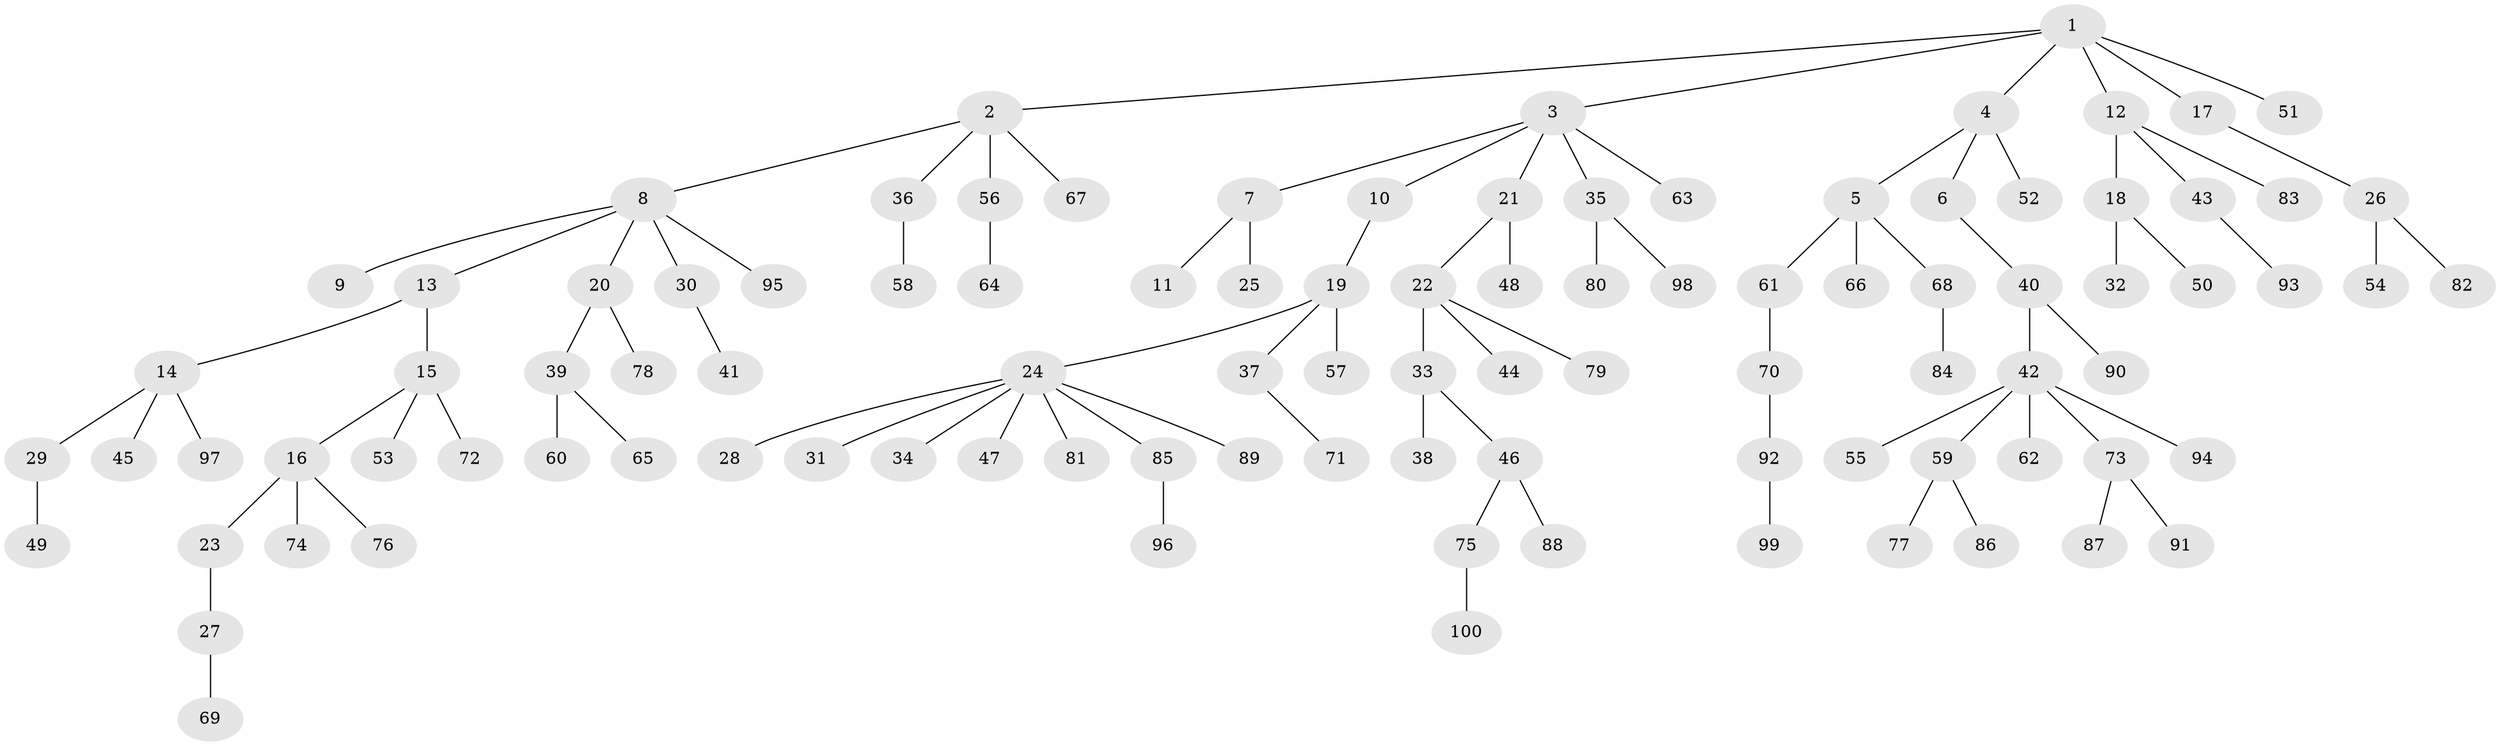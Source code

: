 // coarse degree distribution, {2: 0.25806451612903225, 4: 0.12903225806451613, 3: 0.06451612903225806, 1: 0.5161290322580645, 6: 0.03225806451612903}
// Generated by graph-tools (version 1.1) at 2025/37/03/04/25 23:37:21]
// undirected, 100 vertices, 99 edges
graph export_dot {
  node [color=gray90,style=filled];
  1;
  2;
  3;
  4;
  5;
  6;
  7;
  8;
  9;
  10;
  11;
  12;
  13;
  14;
  15;
  16;
  17;
  18;
  19;
  20;
  21;
  22;
  23;
  24;
  25;
  26;
  27;
  28;
  29;
  30;
  31;
  32;
  33;
  34;
  35;
  36;
  37;
  38;
  39;
  40;
  41;
  42;
  43;
  44;
  45;
  46;
  47;
  48;
  49;
  50;
  51;
  52;
  53;
  54;
  55;
  56;
  57;
  58;
  59;
  60;
  61;
  62;
  63;
  64;
  65;
  66;
  67;
  68;
  69;
  70;
  71;
  72;
  73;
  74;
  75;
  76;
  77;
  78;
  79;
  80;
  81;
  82;
  83;
  84;
  85;
  86;
  87;
  88;
  89;
  90;
  91;
  92;
  93;
  94;
  95;
  96;
  97;
  98;
  99;
  100;
  1 -- 2;
  1 -- 3;
  1 -- 4;
  1 -- 12;
  1 -- 17;
  1 -- 51;
  2 -- 8;
  2 -- 36;
  2 -- 56;
  2 -- 67;
  3 -- 7;
  3 -- 10;
  3 -- 21;
  3 -- 35;
  3 -- 63;
  4 -- 5;
  4 -- 6;
  4 -- 52;
  5 -- 61;
  5 -- 66;
  5 -- 68;
  6 -- 40;
  7 -- 11;
  7 -- 25;
  8 -- 9;
  8 -- 13;
  8 -- 20;
  8 -- 30;
  8 -- 95;
  10 -- 19;
  12 -- 18;
  12 -- 43;
  12 -- 83;
  13 -- 14;
  13 -- 15;
  14 -- 29;
  14 -- 45;
  14 -- 97;
  15 -- 16;
  15 -- 53;
  15 -- 72;
  16 -- 23;
  16 -- 74;
  16 -- 76;
  17 -- 26;
  18 -- 32;
  18 -- 50;
  19 -- 24;
  19 -- 37;
  19 -- 57;
  20 -- 39;
  20 -- 78;
  21 -- 22;
  21 -- 48;
  22 -- 33;
  22 -- 44;
  22 -- 79;
  23 -- 27;
  24 -- 28;
  24 -- 31;
  24 -- 34;
  24 -- 47;
  24 -- 81;
  24 -- 85;
  24 -- 89;
  26 -- 54;
  26 -- 82;
  27 -- 69;
  29 -- 49;
  30 -- 41;
  33 -- 38;
  33 -- 46;
  35 -- 80;
  35 -- 98;
  36 -- 58;
  37 -- 71;
  39 -- 60;
  39 -- 65;
  40 -- 42;
  40 -- 90;
  42 -- 55;
  42 -- 59;
  42 -- 62;
  42 -- 73;
  42 -- 94;
  43 -- 93;
  46 -- 75;
  46 -- 88;
  56 -- 64;
  59 -- 77;
  59 -- 86;
  61 -- 70;
  68 -- 84;
  70 -- 92;
  73 -- 87;
  73 -- 91;
  75 -- 100;
  85 -- 96;
  92 -- 99;
}
